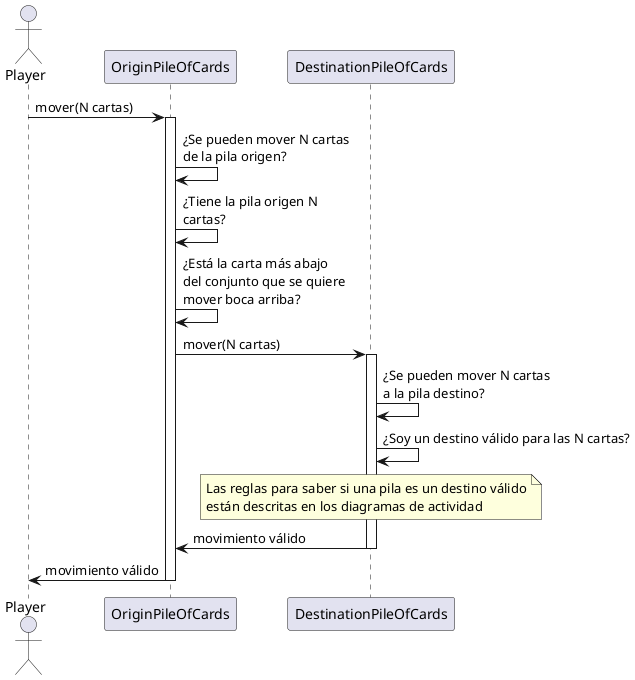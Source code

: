 @startuml
actor Player
participant OriginPileOfCards
participant DestinationPileOfCards
Player -> OriginPileOfCards : mover(N cartas)
activate OriginPileOfCards
OriginPileOfCards -> OriginPileOfCards : ¿Se pueden mover N cartas\nde la pila origen?
OriginPileOfCards -> OriginPileOfCards : ¿Tiene la pila origen N\ncartas?
OriginPileOfCards -> OriginPileOfCards : ¿Está la carta más abajo\ndel conjunto que se quiere\nmover boca arriba?
OriginPileOfCards -> DestinationPileOfCards : mover(N cartas)
activate DestinationPileOfCards
DestinationPileOfCards -> DestinationPileOfCards : ¿Se pueden mover N cartas\na la pila destino?
DestinationPileOfCards -> DestinationPileOfCards : ¿Soy un destino válido para las N cartas?
note over DestinationPileOfCards: Las reglas para saber si una pila es un destino válido\nestán descritas en los diagramas de actividad
DestinationPileOfCards -> OriginPileOfCards : movimiento válido
deactivate DestinationPileOfCards
OriginPileOfCards -> Player : movimiento válido
deactivate OriginPileOfCards
@enduml
